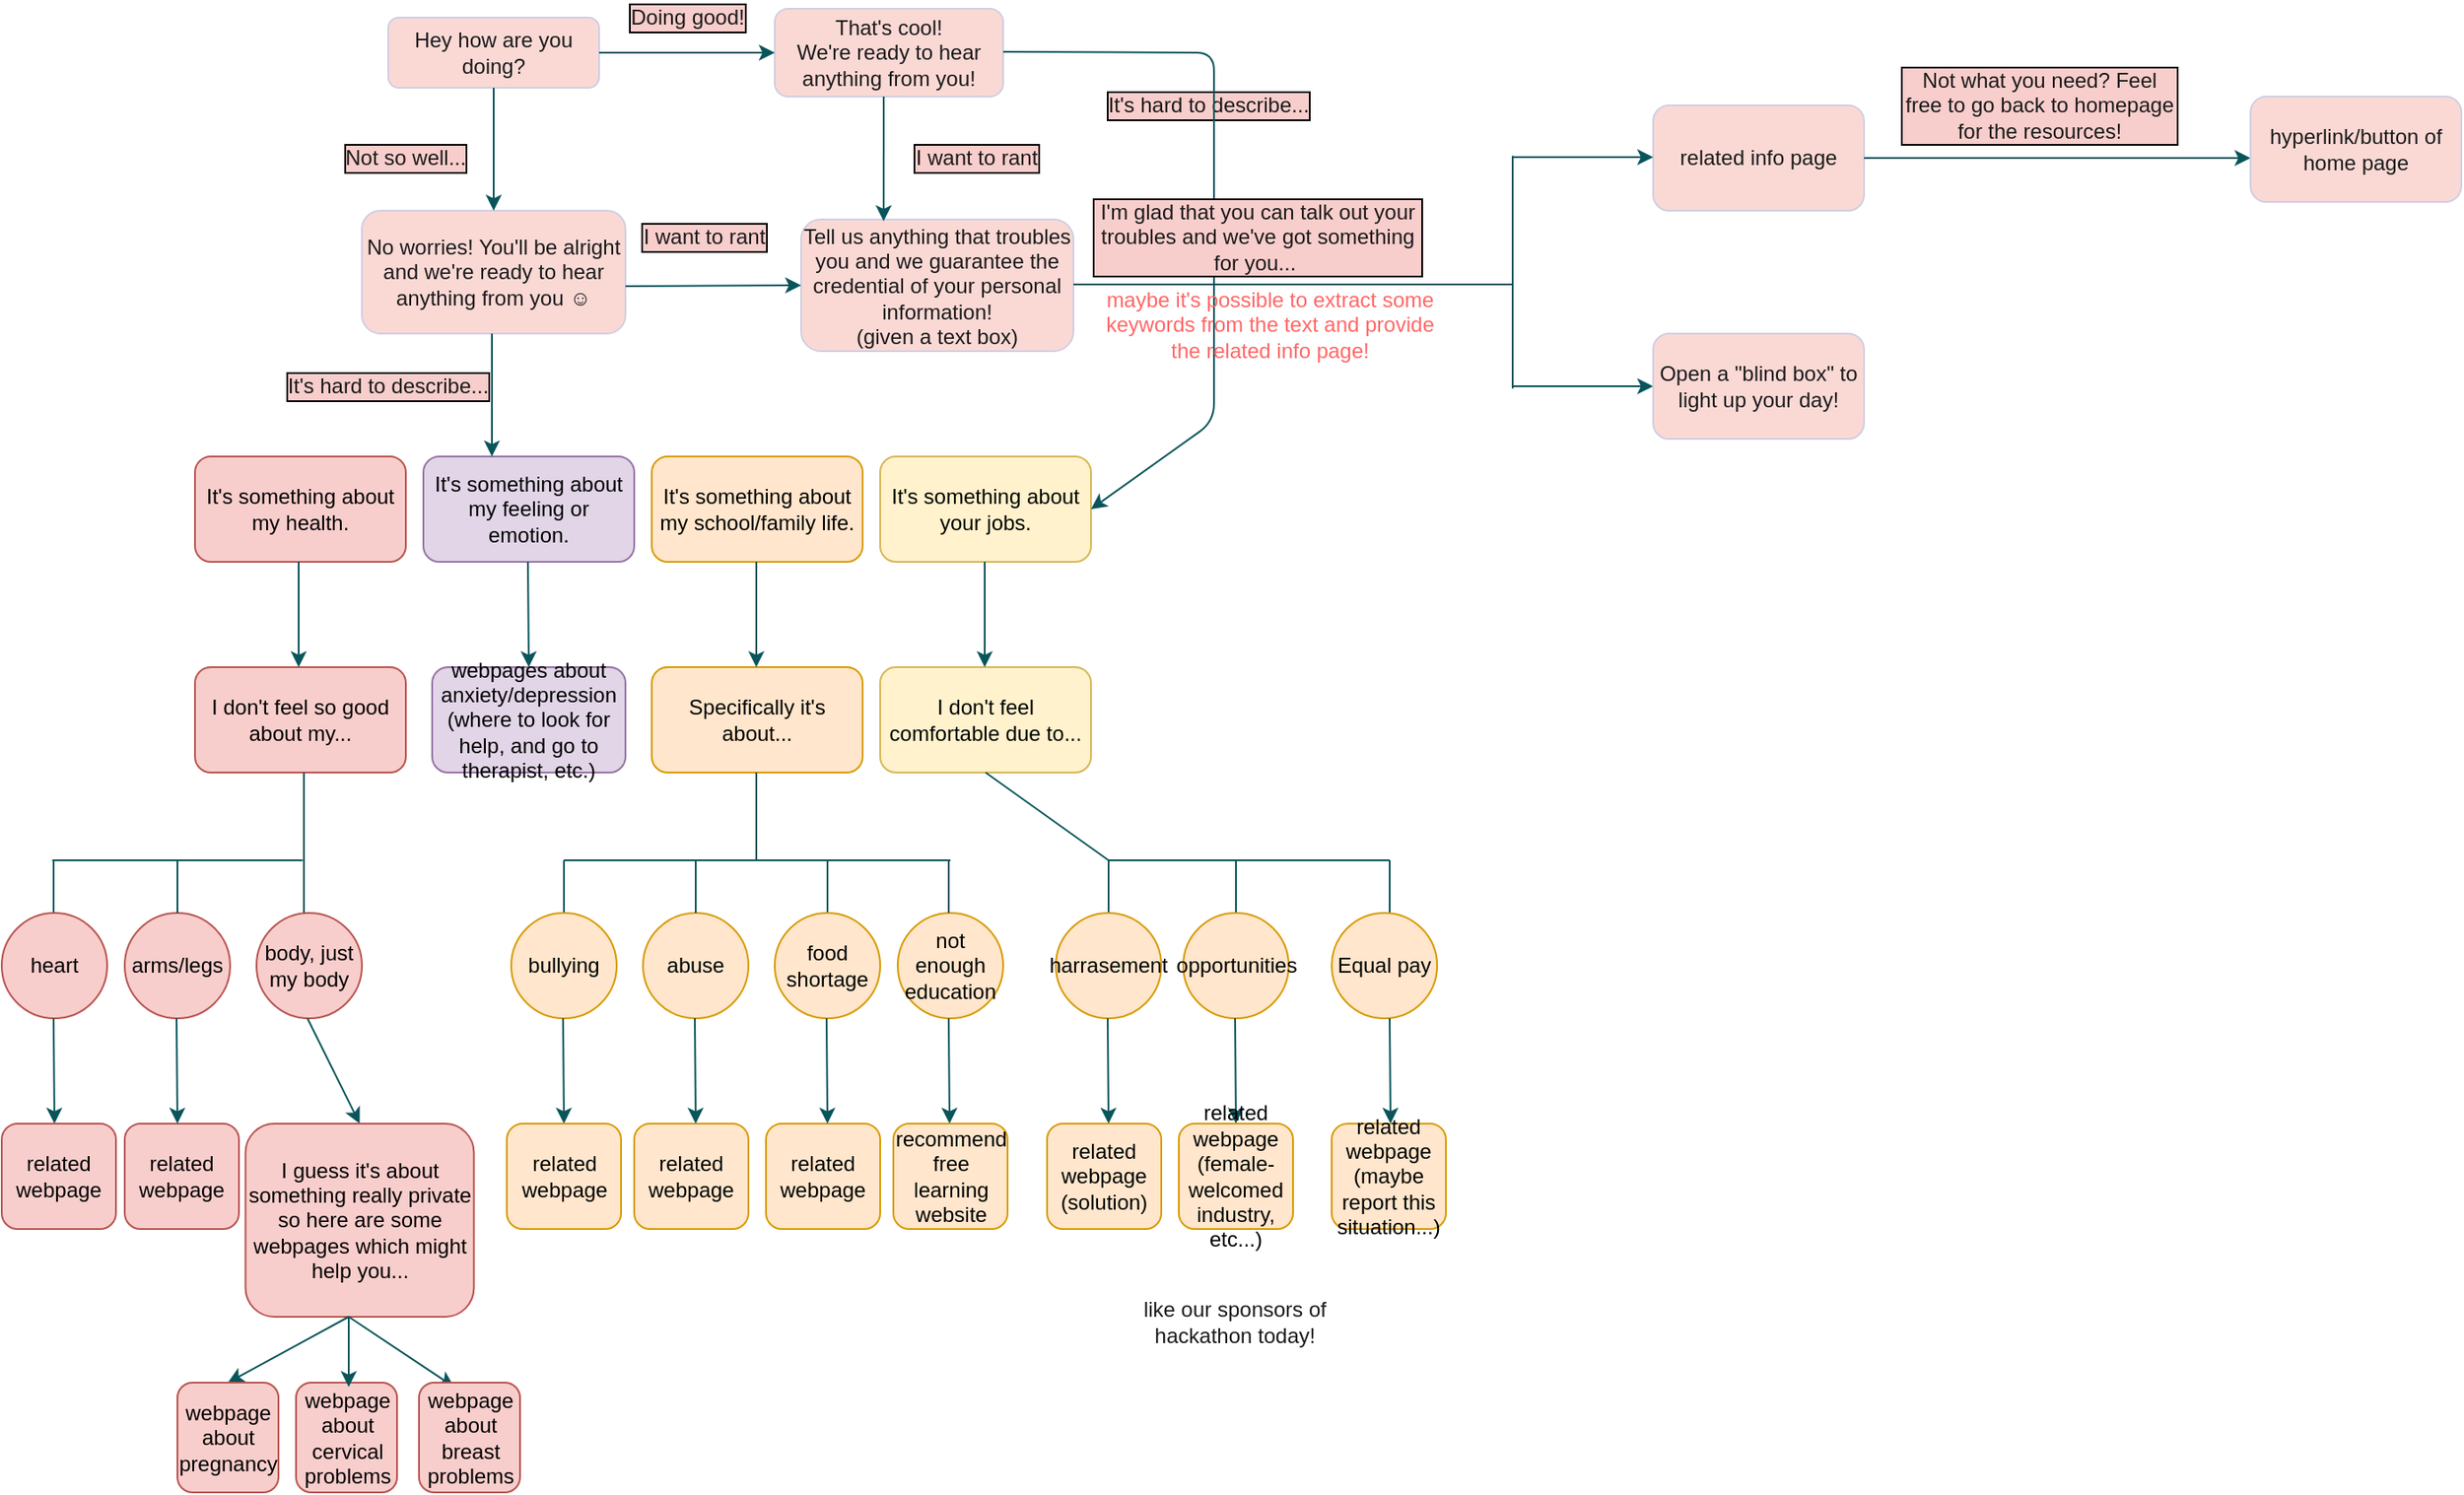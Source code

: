<mxfile version="14.4.4" type="github">
  <diagram id="C5RBs43oDa-KdzZeNtuy" name="Page-1">
    <mxGraphModel dx="886" dy="531" grid="1" gridSize="10" guides="1" tooltips="1" connect="1" arrows="1" fold="1" page="1" pageScale="1" pageWidth="827" pageHeight="1169" math="0" shadow="0">
      <root>
        <mxCell id="WIyWlLk6GJQsqaUBKTNV-0" />
        <mxCell id="WIyWlLk6GJQsqaUBKTNV-1" parent="WIyWlLk6GJQsqaUBKTNV-0" />
        <mxCell id="WIyWlLk6GJQsqaUBKTNV-3" value="Hey how are you doing?" style="rounded=1;whiteSpace=wrap;html=1;fontSize=12;glass=0;strokeWidth=1;shadow=0;fillColor=#FAD9D5;strokeColor=#D0CEE2;fontColor=#1A1A1A;" parent="WIyWlLk6GJQsqaUBKTNV-1" vertex="1">
          <mxGeometry x="230" y="80" width="120" height="40" as="geometry" />
        </mxCell>
        <mxCell id="Fbf4kHEvKjNuZVmllkt7-2" value="That&#39;s cool!&lt;br&gt;We&#39;re ready to hear anything from you!" style="rounded=1;whiteSpace=wrap;html=1;fontSize=12;glass=0;strokeWidth=1;shadow=0;fillColor=#FAD9D5;strokeColor=#D0CEE2;fontColor=#1A1A1A;" vertex="1" parent="WIyWlLk6GJQsqaUBKTNV-1">
          <mxGeometry x="450" y="75" width="130" height="50" as="geometry" />
        </mxCell>
        <mxCell id="Fbf4kHEvKjNuZVmllkt7-4" value="No worries! You&#39;ll be alright and we&#39;re ready to hear anything from you ☺️" style="rounded=1;whiteSpace=wrap;html=1;fontSize=12;glass=0;strokeWidth=1;shadow=0;fillColor=#FAD9D5;strokeColor=#D0CEE2;fontColor=#1A1A1A;" vertex="1" parent="WIyWlLk6GJQsqaUBKTNV-1">
          <mxGeometry x="215" y="190" width="150" height="70" as="geometry" />
        </mxCell>
        <mxCell id="Fbf4kHEvKjNuZVmllkt7-9" value="Doing good!" style="text;html=1;align=center;verticalAlign=middle;resizable=0;points=[];autosize=1;fontColor=#1A1A1A;labelBackgroundColor=#F8CECC;labelBorderColor=#000000;" vertex="1" parent="WIyWlLk6GJQsqaUBKTNV-1">
          <mxGeometry x="360" y="70" width="80" height="20" as="geometry" />
        </mxCell>
        <mxCell id="Fbf4kHEvKjNuZVmllkt7-13" value="Not so well..." style="text;html=1;strokeColor=none;fillColor=none;align=center;verticalAlign=middle;whiteSpace=wrap;rounded=0;sketch=0;fontColor=#1A1A1A;labelBackgroundColor=#F8CECC;labelBorderColor=#000000;" vertex="1" parent="WIyWlLk6GJQsqaUBKTNV-1">
          <mxGeometry x="190" y="150" width="100" height="20" as="geometry" />
        </mxCell>
        <mxCell id="Fbf4kHEvKjNuZVmllkt7-17" value="Tell us anything that troubles you and we guarantee the credential of your personal information!&lt;br&gt;(given a text box)" style="rounded=1;whiteSpace=wrap;html=1;sketch=0;strokeColor=#D0CEE2;fillColor=#FAD9D5;fontColor=#1A1A1A;" vertex="1" parent="WIyWlLk6GJQsqaUBKTNV-1">
          <mxGeometry x="465" y="195" width="155" height="75" as="geometry" />
        </mxCell>
        <mxCell id="Fbf4kHEvKjNuZVmllkt7-18" value="I want to rant" style="text;html=1;strokeColor=none;fillColor=none;align=center;verticalAlign=middle;whiteSpace=wrap;rounded=0;sketch=0;fontColor=#1A1A1A;labelBackgroundColor=#F8CECC;labelBorderColor=#000000;" vertex="1" parent="WIyWlLk6GJQsqaUBKTNV-1">
          <mxGeometry x="510" y="150" width="110" height="20" as="geometry" />
        </mxCell>
        <mxCell id="Fbf4kHEvKjNuZVmllkt7-19" value="I want to rant" style="text;html=1;strokeColor=none;fillColor=none;align=center;verticalAlign=middle;whiteSpace=wrap;rounded=0;sketch=0;fontColor=#1A1A1A;labelBorderColor=#000000;labelBackgroundColor=#F8CECC;" vertex="1" parent="WIyWlLk6GJQsqaUBKTNV-1">
          <mxGeometry x="355" y="195" width="110" height="20" as="geometry" />
        </mxCell>
        <mxCell id="Fbf4kHEvKjNuZVmllkt7-22" value="It&#39;s hard to describe..." style="text;html=1;strokeColor=none;fillColor=none;align=center;verticalAlign=middle;whiteSpace=wrap;rounded=0;sketch=0;fontColor=#1A1A1A;labelBorderColor=#000000;labelBackgroundColor=#F8CECC;" vertex="1" parent="WIyWlLk6GJQsqaUBKTNV-1">
          <mxGeometry x="170" y="280" width="120" height="20" as="geometry" />
        </mxCell>
        <mxCell id="Fbf4kHEvKjNuZVmllkt7-27" value="It&#39;s something about my health." style="rounded=1;whiteSpace=wrap;html=1;sketch=0;strokeColor=#b85450;fillColor=#f8cecc;" vertex="1" parent="WIyWlLk6GJQsqaUBKTNV-1">
          <mxGeometry x="120" y="330" width="120" height="60" as="geometry" />
        </mxCell>
        <mxCell id="Fbf4kHEvKjNuZVmllkt7-33" value="It&#39;s something about my feeling or emotion." style="rounded=1;whiteSpace=wrap;html=1;sketch=0;strokeColor=#9673a6;fillColor=#e1d5e7;" vertex="1" parent="WIyWlLk6GJQsqaUBKTNV-1">
          <mxGeometry x="250" y="330" width="120" height="60" as="geometry" />
        </mxCell>
        <mxCell id="Fbf4kHEvKjNuZVmllkt7-42" value="It&#39;s something about my school/family life." style="rounded=1;whiteSpace=wrap;html=1;sketch=0;strokeColor=#d79b00;fillColor=#ffe6cc;" vertex="1" parent="WIyWlLk6GJQsqaUBKTNV-1">
          <mxGeometry x="380" y="330" width="120" height="60" as="geometry" />
        </mxCell>
        <mxCell id="Fbf4kHEvKjNuZVmllkt7-43" value="It&#39;s something about your jobs." style="rounded=1;whiteSpace=wrap;html=1;sketch=0;strokeColor=#d6b656;fillColor=#fff2cc;" vertex="1" parent="WIyWlLk6GJQsqaUBKTNV-1">
          <mxGeometry x="510" y="330" width="120" height="60" as="geometry" />
        </mxCell>
        <mxCell id="Fbf4kHEvKjNuZVmllkt7-45" value="It&#39;s hard to describe..." style="text;html=1;strokeColor=none;fillColor=none;align=center;verticalAlign=middle;whiteSpace=wrap;rounded=0;sketch=0;fontColor=#1A1A1A;labelBackgroundColor=#F8CECC;labelBorderColor=#000000;" vertex="1" parent="WIyWlLk6GJQsqaUBKTNV-1">
          <mxGeometry x="637" y="120" width="120" height="20" as="geometry" />
        </mxCell>
        <mxCell id="Fbf4kHEvKjNuZVmllkt7-51" value="I don&#39;t feel so good about my..." style="rounded=1;whiteSpace=wrap;html=1;sketch=0;strokeColor=#b85450;fillColor=#f8cecc;" vertex="1" parent="WIyWlLk6GJQsqaUBKTNV-1">
          <mxGeometry x="120" y="450" width="120" height="60" as="geometry" />
        </mxCell>
        <mxCell id="Fbf4kHEvKjNuZVmllkt7-52" value="" style="endArrow=none;html=1;strokeColor=#09555B;fontColor=#1A1A1A;" edge="1" parent="WIyWlLk6GJQsqaUBKTNV-1">
          <mxGeometry width="50" height="50" relative="1" as="geometry">
            <mxPoint x="182" y="560" as="sourcePoint" />
            <mxPoint x="182" y="510" as="targetPoint" />
          </mxGeometry>
        </mxCell>
        <mxCell id="Fbf4kHEvKjNuZVmllkt7-53" value="" style="endArrow=none;html=1;strokeColor=#09555B;fontColor=#1A1A1A;" edge="1" parent="WIyWlLk6GJQsqaUBKTNV-1">
          <mxGeometry width="50" height="50" relative="1" as="geometry">
            <mxPoint x="38.75" y="560" as="sourcePoint" />
            <mxPoint x="181.25" y="560" as="targetPoint" />
          </mxGeometry>
        </mxCell>
        <mxCell id="Fbf4kHEvKjNuZVmllkt7-54" value="" style="endArrow=none;html=1;strokeColor=#09555B;fontColor=#1A1A1A;" edge="1" parent="WIyWlLk6GJQsqaUBKTNV-1">
          <mxGeometry width="50" height="50" relative="1" as="geometry">
            <mxPoint x="39.5" y="590" as="sourcePoint" />
            <mxPoint x="39.5" y="560" as="targetPoint" />
          </mxGeometry>
        </mxCell>
        <mxCell id="Fbf4kHEvKjNuZVmllkt7-55" value="heart" style="ellipse;whiteSpace=wrap;html=1;aspect=fixed;rounded=0;sketch=0;strokeColor=#b85450;fillColor=#f8cecc;" vertex="1" parent="WIyWlLk6GJQsqaUBKTNV-1">
          <mxGeometry x="10" y="590" width="60" height="60" as="geometry" />
        </mxCell>
        <mxCell id="Fbf4kHEvKjNuZVmllkt7-56" value="arms/legs" style="ellipse;whiteSpace=wrap;html=1;aspect=fixed;rounded=0;sketch=0;strokeColor=#b85450;fillColor=#f8cecc;" vertex="1" parent="WIyWlLk6GJQsqaUBKTNV-1">
          <mxGeometry x="80" y="590" width="60" height="60" as="geometry" />
        </mxCell>
        <mxCell id="Fbf4kHEvKjNuZVmllkt7-58" value="" style="endArrow=none;html=1;strokeColor=#09555B;fontColor=#1A1A1A;" edge="1" parent="WIyWlLk6GJQsqaUBKTNV-1">
          <mxGeometry width="50" height="50" relative="1" as="geometry">
            <mxPoint x="110" y="590" as="sourcePoint" />
            <mxPoint x="110" y="560" as="targetPoint" />
          </mxGeometry>
        </mxCell>
        <mxCell id="Fbf4kHEvKjNuZVmllkt7-59" value="body, just my body" style="ellipse;whiteSpace=wrap;html=1;aspect=fixed;rounded=0;sketch=0;strokeColor=#b85450;fillColor=#f8cecc;" vertex="1" parent="WIyWlLk6GJQsqaUBKTNV-1">
          <mxGeometry x="155" y="590" width="60" height="60" as="geometry" />
        </mxCell>
        <mxCell id="Fbf4kHEvKjNuZVmllkt7-60" value="" style="endArrow=none;html=1;strokeColor=#09555B;fontColor=#1A1A1A;" edge="1" parent="WIyWlLk6GJQsqaUBKTNV-1">
          <mxGeometry width="50" height="50" relative="1" as="geometry">
            <mxPoint x="182" y="590" as="sourcePoint" />
            <mxPoint x="182" y="560" as="targetPoint" />
          </mxGeometry>
        </mxCell>
        <mxCell id="Fbf4kHEvKjNuZVmllkt7-61" value="" style="endArrow=classic;html=1;strokeColor=#09555B;fontColor=#1A1A1A;entryX=0.5;entryY=0;entryDx=0;entryDy=0;exitX=0.5;exitY=1;exitDx=0;exitDy=0;" edge="1" parent="WIyWlLk6GJQsqaUBKTNV-1" source="WIyWlLk6GJQsqaUBKTNV-3" target="Fbf4kHEvKjNuZVmllkt7-4">
          <mxGeometry width="50" height="50" relative="1" as="geometry">
            <mxPoint x="295" y="155" as="sourcePoint" />
            <mxPoint x="355" y="125" as="targetPoint" />
          </mxGeometry>
        </mxCell>
        <mxCell id="Fbf4kHEvKjNuZVmllkt7-62" value="" style="endArrow=classic;html=1;strokeColor=#09555B;fontColor=#1A1A1A;" edge="1" parent="WIyWlLk6GJQsqaUBKTNV-1">
          <mxGeometry width="50" height="50" relative="1" as="geometry">
            <mxPoint x="350" y="100" as="sourcePoint" />
            <mxPoint x="450" y="100" as="targetPoint" />
          </mxGeometry>
        </mxCell>
        <mxCell id="Fbf4kHEvKjNuZVmllkt7-64" value="" style="endArrow=classic;html=1;strokeColor=#09555B;fontColor=#1A1A1A;entryX=1;entryY=0.5;entryDx=0;entryDy=0;" edge="1" parent="WIyWlLk6GJQsqaUBKTNV-1" target="Fbf4kHEvKjNuZVmllkt7-43">
          <mxGeometry width="50" height="50" relative="1" as="geometry">
            <mxPoint x="580" y="99.5" as="sourcePoint" />
            <mxPoint x="700" y="510" as="targetPoint" />
            <Array as="points">
              <mxPoint x="700" y="100" />
              <mxPoint x="700" y="310" />
            </Array>
          </mxGeometry>
        </mxCell>
        <mxCell id="Fbf4kHEvKjNuZVmllkt7-65" value="" style="endArrow=classic;html=1;strokeColor=#09555B;fontColor=#1A1A1A;entryX=0;entryY=0.5;entryDx=0;entryDy=0;" edge="1" parent="WIyWlLk6GJQsqaUBKTNV-1" target="Fbf4kHEvKjNuZVmllkt7-17">
          <mxGeometry width="50" height="50" relative="1" as="geometry">
            <mxPoint x="365" y="233" as="sourcePoint" />
            <mxPoint x="455" y="180" as="targetPoint" />
          </mxGeometry>
        </mxCell>
        <mxCell id="Fbf4kHEvKjNuZVmllkt7-67" value="" style="endArrow=classic;html=1;strokeColor=#09555B;fontColor=#1A1A1A;" edge="1" parent="WIyWlLk6GJQsqaUBKTNV-1">
          <mxGeometry width="50" height="50" relative="1" as="geometry">
            <mxPoint x="289" y="260" as="sourcePoint" />
            <mxPoint x="289" y="330" as="targetPoint" />
          </mxGeometry>
        </mxCell>
        <mxCell id="Fbf4kHEvKjNuZVmllkt7-68" value="" style="endArrow=classic;html=1;strokeColor=#09555B;fontColor=#1A1A1A;" edge="1" parent="WIyWlLk6GJQsqaUBKTNV-1">
          <mxGeometry width="50" height="50" relative="1" as="geometry">
            <mxPoint x="179" y="390" as="sourcePoint" />
            <mxPoint x="179" y="450" as="targetPoint" />
          </mxGeometry>
        </mxCell>
        <mxCell id="Fbf4kHEvKjNuZVmllkt7-69" value="" style="endArrow=classic;html=1;strokeColor=#09555B;fontColor=#1A1A1A;" edge="1" parent="WIyWlLk6GJQsqaUBKTNV-1">
          <mxGeometry width="50" height="50" relative="1" as="geometry">
            <mxPoint x="39.5" y="650" as="sourcePoint" />
            <mxPoint x="40" y="710" as="targetPoint" />
          </mxGeometry>
        </mxCell>
        <mxCell id="Fbf4kHEvKjNuZVmllkt7-70" value="related webpage" style="rounded=1;whiteSpace=wrap;html=1;sketch=0;strokeColor=#b85450;fillColor=#f8cecc;" vertex="1" parent="WIyWlLk6GJQsqaUBKTNV-1">
          <mxGeometry x="10" y="710" width="65" height="60" as="geometry" />
        </mxCell>
        <mxCell id="Fbf4kHEvKjNuZVmllkt7-72" value="related webpage" style="rounded=1;whiteSpace=wrap;html=1;sketch=0;strokeColor=#b85450;fillColor=#f8cecc;" vertex="1" parent="WIyWlLk6GJQsqaUBKTNV-1">
          <mxGeometry x="80" y="710" width="65" height="60" as="geometry" />
        </mxCell>
        <mxCell id="Fbf4kHEvKjNuZVmllkt7-73" value="" style="endArrow=classic;html=1;strokeColor=#09555B;fontColor=#1A1A1A;" edge="1" parent="WIyWlLk6GJQsqaUBKTNV-1">
          <mxGeometry width="50" height="50" relative="1" as="geometry">
            <mxPoint x="109.5" y="650" as="sourcePoint" />
            <mxPoint x="110" y="710" as="targetPoint" />
          </mxGeometry>
        </mxCell>
        <mxCell id="Fbf4kHEvKjNuZVmllkt7-74" value="" style="endArrow=classic;html=1;strokeColor=#09555B;fontColor=#1A1A1A;entryX=0.5;entryY=0;entryDx=0;entryDy=0;" edge="1" parent="WIyWlLk6GJQsqaUBKTNV-1" target="Fbf4kHEvKjNuZVmllkt7-75">
          <mxGeometry width="50" height="50" relative="1" as="geometry">
            <mxPoint x="184" y="650" as="sourcePoint" />
            <mxPoint x="184.5" y="710" as="targetPoint" />
            <Array as="points" />
          </mxGeometry>
        </mxCell>
        <mxCell id="Fbf4kHEvKjNuZVmllkt7-75" value="I guess it&#39;s about something really private so here are some webpages which might help you..." style="rounded=1;whiteSpace=wrap;html=1;sketch=0;strokeColor=#b85450;fillColor=#f8cecc;" vertex="1" parent="WIyWlLk6GJQsqaUBKTNV-1">
          <mxGeometry x="148.75" y="710" width="130" height="110" as="geometry" />
        </mxCell>
        <mxCell id="Fbf4kHEvKjNuZVmllkt7-76" value="" style="endArrow=classic;html=1;strokeColor=#09555B;fontColor=#1A1A1A;entryX=0;entryY=0.5;entryDx=0;entryDy=0;" edge="1" parent="WIyWlLk6GJQsqaUBKTNV-1" target="Fbf4kHEvKjNuZVmllkt7-77">
          <mxGeometry width="50" height="50" relative="1" as="geometry">
            <mxPoint x="207.5" y="820" as="sourcePoint" />
            <mxPoint x="177.5" y="860" as="targetPoint" />
          </mxGeometry>
        </mxCell>
        <mxCell id="Fbf4kHEvKjNuZVmllkt7-77" value="webpage about pregnancy" style="rounded=1;whiteSpace=wrap;html=1;sketch=0;strokeColor=#b85450;fillColor=#f8cecc;direction=south;" vertex="1" parent="WIyWlLk6GJQsqaUBKTNV-1">
          <mxGeometry x="110" y="857.5" width="57.5" height="62.5" as="geometry" />
        </mxCell>
        <mxCell id="Fbf4kHEvKjNuZVmllkt7-80" value="webpage about cervical problems" style="rounded=1;whiteSpace=wrap;html=1;sketch=0;strokeColor=#b85450;fillColor=#f8cecc;direction=south;" vertex="1" parent="WIyWlLk6GJQsqaUBKTNV-1">
          <mxGeometry x="177.5" y="857.5" width="57.5" height="62.5" as="geometry" />
        </mxCell>
        <mxCell id="Fbf4kHEvKjNuZVmllkt7-81" value="" style="endArrow=classic;html=1;strokeColor=#09555B;fontColor=#1A1A1A;" edge="1" parent="WIyWlLk6GJQsqaUBKTNV-1">
          <mxGeometry width="50" height="50" relative="1" as="geometry">
            <mxPoint x="207.5" y="820" as="sourcePoint" />
            <mxPoint x="207.5" y="860" as="targetPoint" />
          </mxGeometry>
        </mxCell>
        <mxCell id="Fbf4kHEvKjNuZVmllkt7-82" value="" style="endArrow=classic;html=1;strokeColor=#09555B;fontColor=#1A1A1A;" edge="1" parent="WIyWlLk6GJQsqaUBKTNV-1">
          <mxGeometry width="50" height="50" relative="1" as="geometry">
            <mxPoint x="207.5" y="820" as="sourcePoint" />
            <mxPoint x="267.5" y="860" as="targetPoint" />
          </mxGeometry>
        </mxCell>
        <mxCell id="Fbf4kHEvKjNuZVmllkt7-83" value="webpage about breast problems" style="rounded=1;whiteSpace=wrap;html=1;sketch=0;strokeColor=#b85450;fillColor=#f8cecc;direction=south;" vertex="1" parent="WIyWlLk6GJQsqaUBKTNV-1">
          <mxGeometry x="247.5" y="857.5" width="57.5" height="62.5" as="geometry" />
        </mxCell>
        <mxCell id="Fbf4kHEvKjNuZVmllkt7-85" value="" style="endArrow=classic;html=1;strokeColor=#09555B;fontColor=#1A1A1A;entryX=0.303;entryY=0.013;entryDx=0;entryDy=0;entryPerimeter=0;" edge="1" parent="WIyWlLk6GJQsqaUBKTNV-1" target="Fbf4kHEvKjNuZVmllkt7-17">
          <mxGeometry width="50" height="50" relative="1" as="geometry">
            <mxPoint x="512" y="125" as="sourcePoint" />
            <mxPoint x="510" y="190" as="targetPoint" />
          </mxGeometry>
        </mxCell>
        <mxCell id="Fbf4kHEvKjNuZVmllkt7-86" value="" style="endArrow=classic;html=1;strokeColor=#09555B;fontColor=#1A1A1A;" edge="1" parent="WIyWlLk6GJQsqaUBKTNV-1">
          <mxGeometry width="50" height="50" relative="1" as="geometry">
            <mxPoint x="309.5" y="390" as="sourcePoint" />
            <mxPoint x="310" y="450" as="targetPoint" />
          </mxGeometry>
        </mxCell>
        <mxCell id="Fbf4kHEvKjNuZVmllkt7-87" value="webpages about anxiety/depression&lt;br&gt;(where to look for help, and go to therapist, etc.)" style="rounded=1;whiteSpace=wrap;html=1;sketch=0;strokeColor=#9673a6;fillColor=#e1d5e7;" vertex="1" parent="WIyWlLk6GJQsqaUBKTNV-1">
          <mxGeometry x="255" y="450" width="110" height="60" as="geometry" />
        </mxCell>
        <mxCell id="Fbf4kHEvKjNuZVmllkt7-89" value="Specifically it&#39;s about..." style="rounded=1;whiteSpace=wrap;html=1;sketch=0;strokeColor=#d79b00;fillColor=#ffe6cc;" vertex="1" parent="WIyWlLk6GJQsqaUBKTNV-1">
          <mxGeometry x="380" y="450" width="120" height="60" as="geometry" />
        </mxCell>
        <mxCell id="Fbf4kHEvKjNuZVmllkt7-90" value="" style="endArrow=none;html=1;strokeColor=#09555B;fontColor=#1A1A1A;" edge="1" parent="WIyWlLk6GJQsqaUBKTNV-1">
          <mxGeometry width="50" height="50" relative="1" as="geometry">
            <mxPoint x="439.5" y="560" as="sourcePoint" />
            <mxPoint x="439.5" y="510" as="targetPoint" />
          </mxGeometry>
        </mxCell>
        <mxCell id="Fbf4kHEvKjNuZVmllkt7-91" value="" style="endArrow=none;html=1;strokeColor=#09555B;fontColor=#1A1A1A;" edge="1" parent="WIyWlLk6GJQsqaUBKTNV-1">
          <mxGeometry width="50" height="50" relative="1" as="geometry">
            <mxPoint x="330" y="560" as="sourcePoint" />
            <mxPoint x="550" y="560" as="targetPoint" />
          </mxGeometry>
        </mxCell>
        <mxCell id="Fbf4kHEvKjNuZVmllkt7-92" value="" style="endArrow=none;html=1;strokeColor=#09555B;fontColor=#1A1A1A;" edge="1" parent="WIyWlLk6GJQsqaUBKTNV-1">
          <mxGeometry width="50" height="50" relative="1" as="geometry">
            <mxPoint x="330" y="590" as="sourcePoint" />
            <mxPoint x="330" y="560" as="targetPoint" />
          </mxGeometry>
        </mxCell>
        <mxCell id="Fbf4kHEvKjNuZVmllkt7-93" value="bullying" style="ellipse;whiteSpace=wrap;html=1;aspect=fixed;rounded=0;sketch=0;strokeColor=#d79b00;fillColor=#ffe6cc;" vertex="1" parent="WIyWlLk6GJQsqaUBKTNV-1">
          <mxGeometry x="300" y="590" width="60" height="60" as="geometry" />
        </mxCell>
        <mxCell id="Fbf4kHEvKjNuZVmllkt7-94" value="abuse" style="ellipse;whiteSpace=wrap;html=1;aspect=fixed;rounded=0;sketch=0;strokeColor=#d79b00;fillColor=#ffe6cc;" vertex="1" parent="WIyWlLk6GJQsqaUBKTNV-1">
          <mxGeometry x="375" y="590" width="60" height="60" as="geometry" />
        </mxCell>
        <mxCell id="Fbf4kHEvKjNuZVmllkt7-95" value="" style="endArrow=none;html=1;strokeColor=#09555B;fontColor=#1A1A1A;" edge="1" parent="WIyWlLk6GJQsqaUBKTNV-1">
          <mxGeometry width="50" height="50" relative="1" as="geometry">
            <mxPoint x="405" y="590" as="sourcePoint" />
            <mxPoint x="405" y="560" as="targetPoint" />
          </mxGeometry>
        </mxCell>
        <mxCell id="Fbf4kHEvKjNuZVmllkt7-96" value="not enough education" style="ellipse;whiteSpace=wrap;html=1;aspect=fixed;rounded=0;sketch=0;strokeColor=#d79b00;fillColor=#ffe6cc;" vertex="1" parent="WIyWlLk6GJQsqaUBKTNV-1">
          <mxGeometry x="520" y="590" width="60" height="60" as="geometry" />
        </mxCell>
        <mxCell id="Fbf4kHEvKjNuZVmllkt7-97" value="" style="endArrow=none;html=1;strokeColor=#09555B;fontColor=#1A1A1A;" edge="1" parent="WIyWlLk6GJQsqaUBKTNV-1">
          <mxGeometry width="50" height="50" relative="1" as="geometry">
            <mxPoint x="549" y="590" as="sourcePoint" />
            <mxPoint x="549" y="560" as="targetPoint" />
          </mxGeometry>
        </mxCell>
        <mxCell id="Fbf4kHEvKjNuZVmllkt7-98" value="" style="endArrow=classic;html=1;strokeColor=#09555B;fontColor=#1A1A1A;" edge="1" parent="WIyWlLk6GJQsqaUBKTNV-1">
          <mxGeometry width="50" height="50" relative="1" as="geometry">
            <mxPoint x="329.5" y="650" as="sourcePoint" />
            <mxPoint x="330" y="710" as="targetPoint" />
          </mxGeometry>
        </mxCell>
        <mxCell id="Fbf4kHEvKjNuZVmllkt7-99" value="related webpage" style="rounded=1;whiteSpace=wrap;html=1;sketch=0;strokeColor=#d79b00;fillColor=#ffe6cc;" vertex="1" parent="WIyWlLk6GJQsqaUBKTNV-1">
          <mxGeometry x="370" y="710" width="65" height="60" as="geometry" />
        </mxCell>
        <mxCell id="Fbf4kHEvKjNuZVmllkt7-100" value="" style="endArrow=classic;html=1;strokeColor=#09555B;fontColor=#1A1A1A;" edge="1" parent="WIyWlLk6GJQsqaUBKTNV-1">
          <mxGeometry width="50" height="50" relative="1" as="geometry">
            <mxPoint x="404.5" y="650" as="sourcePoint" />
            <mxPoint x="405" y="710" as="targetPoint" />
          </mxGeometry>
        </mxCell>
        <mxCell id="Fbf4kHEvKjNuZVmllkt7-101" value="" style="endArrow=classic;html=1;strokeColor=#09555B;fontColor=#1A1A1A;" edge="1" parent="WIyWlLk6GJQsqaUBKTNV-1">
          <mxGeometry width="50" height="50" relative="1" as="geometry">
            <mxPoint x="549" y="650" as="sourcePoint" />
            <mxPoint x="549.5" y="710" as="targetPoint" />
          </mxGeometry>
        </mxCell>
        <mxCell id="Fbf4kHEvKjNuZVmllkt7-103" value="" style="endArrow=classic;html=1;strokeColor=#09555B;fontColor=#1A1A1A;" edge="1" parent="WIyWlLk6GJQsqaUBKTNV-1">
          <mxGeometry width="50" height="50" relative="1" as="geometry">
            <mxPoint x="439.5" y="390" as="sourcePoint" />
            <mxPoint x="439.5" y="450" as="targetPoint" />
          </mxGeometry>
        </mxCell>
        <mxCell id="Fbf4kHEvKjNuZVmllkt7-104" value="related webpage" style="rounded=1;whiteSpace=wrap;html=1;sketch=0;strokeColor=#d79b00;fillColor=#ffe6cc;" vertex="1" parent="WIyWlLk6GJQsqaUBKTNV-1">
          <mxGeometry x="297.5" y="710" width="65" height="60" as="geometry" />
        </mxCell>
        <mxCell id="Fbf4kHEvKjNuZVmllkt7-106" value="" style="endArrow=none;html=1;strokeColor=#09555B;fontColor=#1A1A1A;" edge="1" parent="WIyWlLk6GJQsqaUBKTNV-1">
          <mxGeometry width="50" height="50" relative="1" as="geometry">
            <mxPoint x="480" y="560" as="sourcePoint" />
            <mxPoint x="480" y="590" as="targetPoint" />
          </mxGeometry>
        </mxCell>
        <mxCell id="Fbf4kHEvKjNuZVmllkt7-107" value="food shortage" style="ellipse;whiteSpace=wrap;html=1;aspect=fixed;rounded=0;sketch=0;strokeColor=#d79b00;fillColor=#ffe6cc;" vertex="1" parent="WIyWlLk6GJQsqaUBKTNV-1">
          <mxGeometry x="450" y="590" width="60" height="60" as="geometry" />
        </mxCell>
        <mxCell id="Fbf4kHEvKjNuZVmllkt7-108" value="related webpage" style="rounded=1;whiteSpace=wrap;html=1;sketch=0;strokeColor=#d79b00;fillColor=#ffe6cc;" vertex="1" parent="WIyWlLk6GJQsqaUBKTNV-1">
          <mxGeometry x="445" y="710" width="65" height="60" as="geometry" />
        </mxCell>
        <mxCell id="Fbf4kHEvKjNuZVmllkt7-109" value="" style="endArrow=classic;html=1;strokeColor=#09555B;fontColor=#1A1A1A;" edge="1" parent="WIyWlLk6GJQsqaUBKTNV-1">
          <mxGeometry width="50" height="50" relative="1" as="geometry">
            <mxPoint x="479.5" y="650" as="sourcePoint" />
            <mxPoint x="480" y="710" as="targetPoint" />
          </mxGeometry>
        </mxCell>
        <mxCell id="Fbf4kHEvKjNuZVmllkt7-110" value="recommend free learning website" style="rounded=1;whiteSpace=wrap;html=1;sketch=0;strokeColor=#d79b00;fillColor=#ffe6cc;" vertex="1" parent="WIyWlLk6GJQsqaUBKTNV-1">
          <mxGeometry x="517.5" y="710" width="65" height="60" as="geometry" />
        </mxCell>
        <mxCell id="Fbf4kHEvKjNuZVmllkt7-111" value="I don&#39;t feel comfortable due to..." style="rounded=1;whiteSpace=wrap;html=1;sketch=0;strokeColor=#d6b656;fillColor=#fff2cc;" vertex="1" parent="WIyWlLk6GJQsqaUBKTNV-1">
          <mxGeometry x="510" y="450" width="120" height="60" as="geometry" />
        </mxCell>
        <mxCell id="Fbf4kHEvKjNuZVmllkt7-112" value="" style="endArrow=classic;html=1;strokeColor=#09555B;fontColor=#1A1A1A;" edge="1" parent="WIyWlLk6GJQsqaUBKTNV-1">
          <mxGeometry width="50" height="50" relative="1" as="geometry">
            <mxPoint x="569.5" y="390" as="sourcePoint" />
            <mxPoint x="569.5" y="450" as="targetPoint" />
          </mxGeometry>
        </mxCell>
        <mxCell id="Fbf4kHEvKjNuZVmllkt7-113" value="" style="endArrow=none;html=1;strokeColor=#09555B;fontColor=#1A1A1A;entryX=0.5;entryY=1;entryDx=0;entryDy=0;" edge="1" parent="WIyWlLk6GJQsqaUBKTNV-1" target="Fbf4kHEvKjNuZVmllkt7-111">
          <mxGeometry width="50" height="50" relative="1" as="geometry">
            <mxPoint x="640" y="560" as="sourcePoint" />
            <mxPoint x="660" y="530" as="targetPoint" />
          </mxGeometry>
        </mxCell>
        <mxCell id="Fbf4kHEvKjNuZVmllkt7-114" value="" style="endArrow=none;html=1;strokeColor=#09555B;fontColor=#1A1A1A;" edge="1" parent="WIyWlLk6GJQsqaUBKTNV-1">
          <mxGeometry width="50" height="50" relative="1" as="geometry">
            <mxPoint x="640" y="560" as="sourcePoint" />
            <mxPoint x="800" y="560" as="targetPoint" />
          </mxGeometry>
        </mxCell>
        <mxCell id="Fbf4kHEvKjNuZVmllkt7-116" value="" style="endArrow=none;html=1;strokeColor=#09555B;fontColor=#1A1A1A;" edge="1" parent="WIyWlLk6GJQsqaUBKTNV-1">
          <mxGeometry width="50" height="50" relative="1" as="geometry">
            <mxPoint x="640" y="590" as="sourcePoint" />
            <mxPoint x="640" y="560" as="targetPoint" />
          </mxGeometry>
        </mxCell>
        <mxCell id="Fbf4kHEvKjNuZVmllkt7-117" value="harrasement" style="ellipse;whiteSpace=wrap;html=1;aspect=fixed;rounded=0;sketch=0;strokeColor=#d79b00;fillColor=#ffe6cc;" vertex="1" parent="WIyWlLk6GJQsqaUBKTNV-1">
          <mxGeometry x="610" y="590" width="60" height="60" as="geometry" />
        </mxCell>
        <mxCell id="Fbf4kHEvKjNuZVmllkt7-118" value="" style="endArrow=classic;html=1;strokeColor=#09555B;fontColor=#1A1A1A;" edge="1" parent="WIyWlLk6GJQsqaUBKTNV-1">
          <mxGeometry width="50" height="50" relative="1" as="geometry">
            <mxPoint x="639.5" y="650" as="sourcePoint" />
            <mxPoint x="640" y="710" as="targetPoint" />
          </mxGeometry>
        </mxCell>
        <mxCell id="Fbf4kHEvKjNuZVmllkt7-119" value="related webpage&lt;br&gt;(solution)" style="rounded=1;whiteSpace=wrap;html=1;sketch=0;strokeColor=#d79b00;fillColor=#ffe6cc;" vertex="1" parent="WIyWlLk6GJQsqaUBKTNV-1">
          <mxGeometry x="605" y="710" width="65" height="60" as="geometry" />
        </mxCell>
        <mxCell id="Fbf4kHEvKjNuZVmllkt7-120" value="" style="endArrow=none;html=1;strokeColor=#09555B;fontColor=#1A1A1A;" edge="1" parent="WIyWlLk6GJQsqaUBKTNV-1">
          <mxGeometry width="50" height="50" relative="1" as="geometry">
            <mxPoint x="712.5" y="590" as="sourcePoint" />
            <mxPoint x="712.5" y="560" as="targetPoint" />
          </mxGeometry>
        </mxCell>
        <mxCell id="Fbf4kHEvKjNuZVmllkt7-121" value="opportunities" style="ellipse;whiteSpace=wrap;html=1;aspect=fixed;rounded=0;sketch=0;strokeColor=#d79b00;fillColor=#ffe6cc;" vertex="1" parent="WIyWlLk6GJQsqaUBKTNV-1">
          <mxGeometry x="682.5" y="590" width="60" height="60" as="geometry" />
        </mxCell>
        <mxCell id="Fbf4kHEvKjNuZVmllkt7-122" value="" style="endArrow=classic;html=1;strokeColor=#09555B;fontColor=#1A1A1A;" edge="1" parent="WIyWlLk6GJQsqaUBKTNV-1">
          <mxGeometry width="50" height="50" relative="1" as="geometry">
            <mxPoint x="712" y="650" as="sourcePoint" />
            <mxPoint x="712.5" y="710" as="targetPoint" />
          </mxGeometry>
        </mxCell>
        <mxCell id="Fbf4kHEvKjNuZVmllkt7-123" value="related webpage&lt;br&gt;(female-welcomed industry, etc...)" style="rounded=1;whiteSpace=wrap;html=1;sketch=0;strokeColor=#d79b00;fillColor=#ffe6cc;" vertex="1" parent="WIyWlLk6GJQsqaUBKTNV-1">
          <mxGeometry x="680" y="710" width="65" height="60" as="geometry" />
        </mxCell>
        <mxCell id="Fbf4kHEvKjNuZVmllkt7-124" value="" style="endArrow=none;html=1;strokeColor=#09555B;fontColor=#1A1A1A;" edge="1" parent="WIyWlLk6GJQsqaUBKTNV-1">
          <mxGeometry width="50" height="50" relative="1" as="geometry">
            <mxPoint x="800" y="590" as="sourcePoint" />
            <mxPoint x="800" y="560" as="targetPoint" />
          </mxGeometry>
        </mxCell>
        <mxCell id="Fbf4kHEvKjNuZVmllkt7-125" value="Equal pay" style="ellipse;whiteSpace=wrap;html=1;aspect=fixed;rounded=0;sketch=0;strokeColor=#d79b00;fillColor=#ffe6cc;" vertex="1" parent="WIyWlLk6GJQsqaUBKTNV-1">
          <mxGeometry x="767" y="590" width="60" height="60" as="geometry" />
        </mxCell>
        <mxCell id="Fbf4kHEvKjNuZVmllkt7-126" value="" style="endArrow=classic;html=1;strokeColor=#09555B;fontColor=#1A1A1A;" edge="1" parent="WIyWlLk6GJQsqaUBKTNV-1">
          <mxGeometry width="50" height="50" relative="1" as="geometry">
            <mxPoint x="800" y="650" as="sourcePoint" />
            <mxPoint x="800.5" y="710" as="targetPoint" />
          </mxGeometry>
        </mxCell>
        <mxCell id="Fbf4kHEvKjNuZVmllkt7-127" value="related webpage&lt;br&gt;(maybe report this situation...)" style="rounded=1;whiteSpace=wrap;html=1;sketch=0;strokeColor=#d79b00;fillColor=#ffe6cc;" vertex="1" parent="WIyWlLk6GJQsqaUBKTNV-1">
          <mxGeometry x="767" y="710" width="65" height="60" as="geometry" />
        </mxCell>
        <mxCell id="Fbf4kHEvKjNuZVmllkt7-128" value="like our sponsors of hackathon today!" style="text;html=1;strokeColor=none;fillColor=none;align=center;verticalAlign=middle;whiteSpace=wrap;rounded=0;sketch=0;fontColor=#1A1A1A;" vertex="1" parent="WIyWlLk6GJQsqaUBKTNV-1">
          <mxGeometry x="649.38" y="787.5" width="126.25" height="70" as="geometry" />
        </mxCell>
        <mxCell id="Fbf4kHEvKjNuZVmllkt7-130" value="&lt;font color=&quot;#ff6666&quot;&gt;maybe it&#39;s possible to extract some keywords from the text and provide the related info page!&lt;/font&gt;" style="text;html=1;strokeColor=none;fillColor=none;align=center;verticalAlign=middle;whiteSpace=wrap;rounded=0;sketch=0;fontColor=#1A1A1A;" vertex="1" parent="WIyWlLk6GJQsqaUBKTNV-1">
          <mxGeometry x="637" y="220" width="190" height="70" as="geometry" />
        </mxCell>
        <mxCell id="Fbf4kHEvKjNuZVmllkt7-131" value="related info page" style="rounded=1;whiteSpace=wrap;html=1;sketch=0;strokeColor=#D0CEE2;fillColor=#FAD9D5;fontColor=#1A1A1A;" vertex="1" parent="WIyWlLk6GJQsqaUBKTNV-1">
          <mxGeometry x="950" y="130" width="120" height="60" as="geometry" />
        </mxCell>
        <mxCell id="Fbf4kHEvKjNuZVmllkt7-132" value="I&#39;m glad that you can talk out your troubles and we&#39;ve got something for you...&amp;nbsp;" style="text;html=1;strokeColor=none;fillColor=none;align=center;verticalAlign=middle;whiteSpace=wrap;rounded=0;sketch=0;fontColor=#1A1A1A;labelBorderColor=#000000;labelBackgroundColor=#F8CECC;" vertex="1" parent="WIyWlLk6GJQsqaUBKTNV-1">
          <mxGeometry x="630" y="195" width="190" height="20" as="geometry" />
        </mxCell>
        <mxCell id="Fbf4kHEvKjNuZVmllkt7-133" value="" style="endArrow=none;html=1;strokeColor=#09555B;fontColor=#1A1A1A;" edge="1" parent="WIyWlLk6GJQsqaUBKTNV-1">
          <mxGeometry width="50" height="50" relative="1" as="geometry">
            <mxPoint x="620" y="232" as="sourcePoint" />
            <mxPoint x="870" y="232" as="targetPoint" />
          </mxGeometry>
        </mxCell>
        <mxCell id="Fbf4kHEvKjNuZVmllkt7-134" value="" style="endArrow=none;html=1;strokeColor=#09555B;fontColor=#1A1A1A;" edge="1" parent="WIyWlLk6GJQsqaUBKTNV-1">
          <mxGeometry width="50" height="50" relative="1" as="geometry">
            <mxPoint x="870" y="291.25" as="sourcePoint" />
            <mxPoint x="870" y="158.75" as="targetPoint" />
          </mxGeometry>
        </mxCell>
        <mxCell id="Fbf4kHEvKjNuZVmllkt7-135" value="" style="endArrow=classic;html=1;strokeColor=#09555B;fontColor=#1A1A1A;" edge="1" parent="WIyWlLk6GJQsqaUBKTNV-1">
          <mxGeometry width="50" height="50" relative="1" as="geometry">
            <mxPoint x="870" y="290" as="sourcePoint" />
            <mxPoint x="950" y="290" as="targetPoint" />
          </mxGeometry>
        </mxCell>
        <mxCell id="Fbf4kHEvKjNuZVmllkt7-136" value="" style="endArrow=classic;html=1;strokeColor=#09555B;fontColor=#1A1A1A;" edge="1" parent="WIyWlLk6GJQsqaUBKTNV-1">
          <mxGeometry width="50" height="50" relative="1" as="geometry">
            <mxPoint x="870" y="159.5" as="sourcePoint" />
            <mxPoint x="950" y="159.5" as="targetPoint" />
          </mxGeometry>
        </mxCell>
        <mxCell id="Fbf4kHEvKjNuZVmllkt7-137" value="Open a &quot;blind box&quot; to light up your day!" style="rounded=1;whiteSpace=wrap;html=1;sketch=0;strokeColor=#D0CEE2;fillColor=#FAD9D5;fontColor=#1A1A1A;" vertex="1" parent="WIyWlLk6GJQsqaUBKTNV-1">
          <mxGeometry x="950" y="260" width="120" height="60" as="geometry" />
        </mxCell>
        <mxCell id="Fbf4kHEvKjNuZVmllkt7-138" value="" style="endArrow=classic;html=1;strokeColor=#09555B;fontColor=#1A1A1A;" edge="1" parent="WIyWlLk6GJQsqaUBKTNV-1">
          <mxGeometry width="50" height="50" relative="1" as="geometry">
            <mxPoint x="1070" y="160" as="sourcePoint" />
            <mxPoint x="1290" y="160" as="targetPoint" />
          </mxGeometry>
        </mxCell>
        <mxCell id="Fbf4kHEvKjNuZVmllkt7-139" value="Not what you need? Feel free to go back to homepage for the resources!" style="text;html=1;strokeColor=none;fillColor=none;align=center;verticalAlign=middle;whiteSpace=wrap;rounded=0;labelBackgroundColor=#F8CECC;sketch=0;fontColor=#1A1A1A;labelBorderColor=#000000;" vertex="1" parent="WIyWlLk6GJQsqaUBKTNV-1">
          <mxGeometry x="1090" y="120" width="160" height="20" as="geometry" />
        </mxCell>
        <mxCell id="Fbf4kHEvKjNuZVmllkt7-140" value="hyperlink/button of home page" style="rounded=1;whiteSpace=wrap;html=1;labelBackgroundColor=none;sketch=0;strokeColor=#D0CEE2;fillColor=#FAD9D5;fontColor=#1A1A1A;" vertex="1" parent="WIyWlLk6GJQsqaUBKTNV-1">
          <mxGeometry x="1290" y="125" width="120" height="60" as="geometry" />
        </mxCell>
      </root>
    </mxGraphModel>
  </diagram>
</mxfile>

